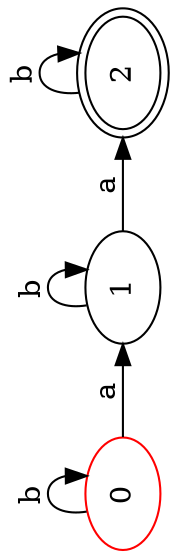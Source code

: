 digraph a { 
 graph [rotate = 90];
 rankdir=LR
0[ label ="0", color=red ];
0 -> 0 [ label = "b" ];
0 -> 1 [ label = "a" ];
1[ label ="1",];
1 -> 1 [ label = "b" ];
1 -> 2 [ label = "a" ];
2[ label ="2",peripheries=2 ];
2 -> 2 [ label = "b" ];
}
